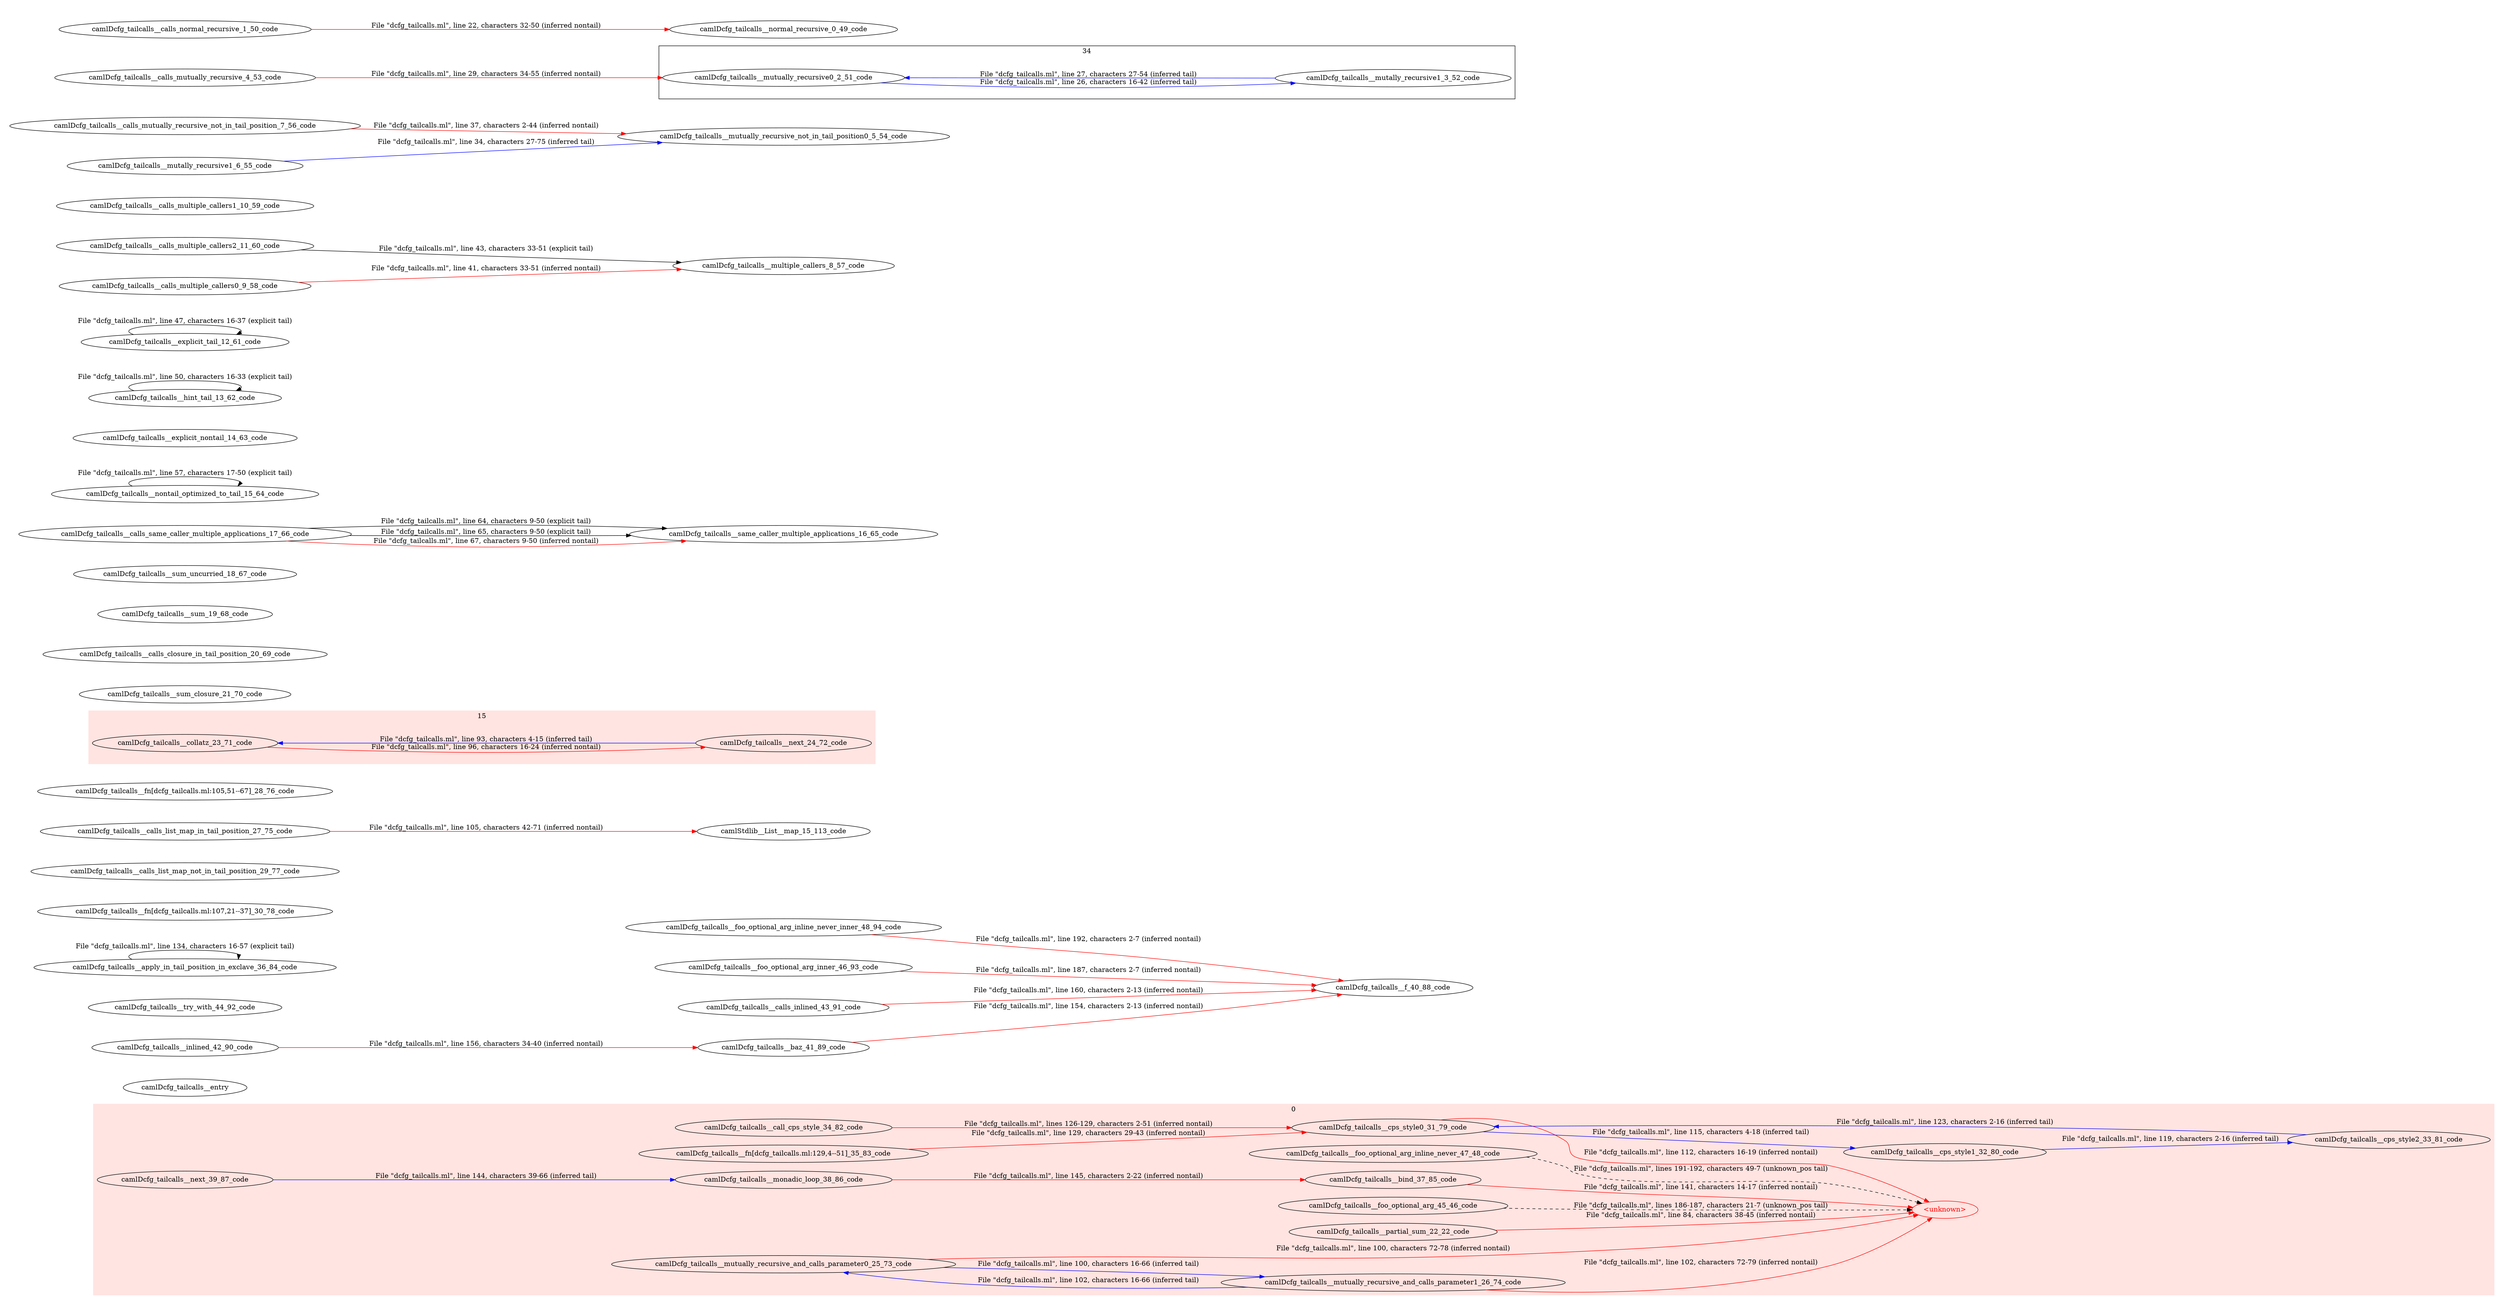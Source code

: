 digraph {
  rankdir=LR

  subgraph cluster_0 {
    label="0"
    color=mistyrose
    style=filled
    32 [label="camlDcfg_tailcalls__cps_style0_31_79_code" color="black" fontcolor="black"]
    32 -> unknown [color="red" style="solid" label="File \"dcfg_tailcalls.ml\", line 112, characters 16-19 (inferred nontail)"]
    32 -> 33 [color="blue" style="solid" label="File \"dcfg_tailcalls.ml\", line 115, characters 4-18 (inferred tail)"]
    33 [label="camlDcfg_tailcalls__cps_style1_32_80_code" color="black" fontcolor="black"]
    33 -> 34 [color="blue" style="solid" label="File \"dcfg_tailcalls.ml\", line 119, characters 2-16 (inferred tail)"]
    49 [label="camlDcfg_tailcalls__foo_optional_arg_inline_never_47_48_code" color="black" fontcolor="black"]
    49 -> unknown [color="black" style="dashed" label="File \"dcfg_tailcalls.ml\", lines 191-192, characters 49-7 (unknown_pos tail)"]
    34 [label="camlDcfg_tailcalls__cps_style2_33_81_code" color="black" fontcolor="black"]
    34 -> 32 [color="blue" style="solid" label="File \"dcfg_tailcalls.ml\", line 123, characters 2-16 (inferred tail)"]
    35 [label="camlDcfg_tailcalls__call_cps_style_34_82_code" color="black" fontcolor="black"]
    35 -> 32 [color="red" style="solid" label="File \"dcfg_tailcalls.ml\", lines 126-129, characters 2-51 (inferred nontail)"]
    36 [label="camlDcfg_tailcalls__fn[dcfg_tailcalls.ml:129,4--51]_35_83_code" color="black" fontcolor="black"]
    36 -> 32 [color="red" style="solid" label="File \"dcfg_tailcalls.ml\", line 129, characters 29-43 (inferred nontail)"]
    22 [label="camlDcfg_tailcalls__partial_sum_22_22_code" color="black" fontcolor="black"]
    22 -> unknown [color="red" style="solid" label="File \"dcfg_tailcalls.ml\", line 84, characters 38-45 (inferred nontail)"]
    38 [label="camlDcfg_tailcalls__bind_37_85_code" color="black" fontcolor="black"]
    38 -> unknown [color="red" style="solid" label="File \"dcfg_tailcalls.ml\", line 141, characters 14-17 (inferred nontail)"]
    39 [label="camlDcfg_tailcalls__monadic_loop_38_86_code" color="black" fontcolor="black"]
    39 -> 38 [color="red" style="solid" label="File \"dcfg_tailcalls.ml\", line 145, characters 2-22 (inferred nontail)"]
    40 [label="camlDcfg_tailcalls__next_39_87_code" color="black" fontcolor="black"]
    40 -> 39 [color="blue" style="solid" label="File \"dcfg_tailcalls.ml\", line 144, characters 39-66 (inferred tail)"]
    25 [label="camlDcfg_tailcalls__mutually_recursive_and_calls_parameter0_25_73_code" color="black" fontcolor="black"]
    25 -> 26 [color="blue" style="solid" label="File \"dcfg_tailcalls.ml\", line 100, characters 16-66 (inferred tail)"]
    25 -> unknown [color="red" style="solid" label="File \"dcfg_tailcalls.ml\", line 100, characters 72-78 (inferred nontail)"]
    26 [label="camlDcfg_tailcalls__mutually_recursive_and_calls_parameter1_26_74_code" color="black" fontcolor="black"]
    26 -> 25 [color="blue" style="solid" label="File \"dcfg_tailcalls.ml\", line 102, characters 16-66 (inferred tail)"]
    26 -> unknown [color="red" style="solid" label="File \"dcfg_tailcalls.ml\", line 102, characters 72-79 (inferred nontail)"]
    unknown [label="<unknown>" color="red" fontcolor="red"]
    47 [label="camlDcfg_tailcalls__foo_optional_arg_45_46_code" color="black" fontcolor="black"]
    47 -> unknown [color="black" style="dashed" label="File \"dcfg_tailcalls.ml\", lines 186-187, characters 21-7 (unknown_pos tail)"]
  }

  subgraph cluster_1 {
    label="1"
    style=invis
    50 [label="camlDcfg_tailcalls__entry" color="black" fontcolor="black"]
  }

  subgraph cluster_2 {
    label="2"
    style=invis
    48 [label="camlDcfg_tailcalls__foo_optional_arg_inline_never_inner_48_94_code" color="black" fontcolor="black"]
  }
  48 -> 41 [color="red" style="solid" label="File \"dcfg_tailcalls.ml\", line 192, characters 2-7 (inferred nontail)"]

  subgraph cluster_3 {
    label="3"
    style=invis
    46 [label="camlDcfg_tailcalls__foo_optional_arg_inner_46_93_code" color="black" fontcolor="black"]
  }
  46 -> 41 [color="red" style="solid" label="File \"dcfg_tailcalls.ml\", line 187, characters 2-7 (inferred nontail)"]

  subgraph cluster_4 {
    label="4"
    style=invis
    45 [label="camlDcfg_tailcalls__try_with_44_92_code" color="black" fontcolor="black"]
  }

  subgraph cluster_5 {
    label="5"
    style=invis
    44 [label="camlDcfg_tailcalls__calls_inlined_43_91_code" color="black" fontcolor="black"]
  }
  44 -> 41 [color="red" style="solid" label="File \"dcfg_tailcalls.ml\", line 160, characters 2-13 (inferred nontail)"]

  subgraph cluster_6 {
    label="6"
    style=invis
    43 [label="camlDcfg_tailcalls__inlined_42_90_code" color="black" fontcolor="black"]
  }
  43 -> 42 [color="red" style="solid" label="File \"dcfg_tailcalls.ml\", line 156, characters 34-40 (inferred nontail)"]

  subgraph cluster_7 {
    label="7"
    style=invis
    42 [label="camlDcfg_tailcalls__baz_41_89_code" color="black" fontcolor="black"]
  }
  42 -> 41 [color="red" style="solid" label="File \"dcfg_tailcalls.ml\", line 154, characters 2-13 (inferred nontail)"]

  subgraph cluster_8 {
    label="8"
    style=invis
    41 [label="camlDcfg_tailcalls__f_40_88_code" color="black" fontcolor="black"]
  }

  subgraph cluster_9 {
    label="9"
    style=invis
    37 [label="camlDcfg_tailcalls__apply_in_tail_position_in_exclave_36_84_code" color="black" fontcolor="black"]
    37 -> 37 [color="black" style="solid" label="File \"dcfg_tailcalls.ml\", line 134, characters 16-57 (explicit tail)"]
  }

  subgraph cluster_10 {
    label="10"
    style=invis
    31 [label="camlDcfg_tailcalls__fn[dcfg_tailcalls.ml:107,21--37]_30_78_code" color="black" fontcolor="black"]
  }

  subgraph cluster_11 {
    label="11"
    style=invis
    30 [label="camlDcfg_tailcalls__calls_list_map_not_in_tail_position_29_77_code" color="black" fontcolor="black"]
  }

  subgraph cluster_12 {
    label="12"
    style=invis
    28 [label="camlDcfg_tailcalls__calls_list_map_in_tail_position_27_75_code" color="black" fontcolor="black"]
  }
  28 -> 29 [color="red" style="solid" label="File \"dcfg_tailcalls.ml\", line 105, characters 42-71 (inferred nontail)"]

  subgraph cluster_13 {
    label="13"
    style=invis
    29 [label="camlStdlib__List__map_15_113_code" color="black" fontcolor="black"]
  }

  subgraph cluster_14 {
    label="14"
    style=invis
    27 [label="camlDcfg_tailcalls__fn[dcfg_tailcalls.ml:105,51--67]_28_76_code" color="black" fontcolor="black"]
  }

  subgraph cluster_15 {
    label="15"
    color=mistyrose
    style=filled
    23 [label="camlDcfg_tailcalls__collatz_23_71_code" color="black" fontcolor="black"]
    23 -> 24 [color="red" style="solid" label="File \"dcfg_tailcalls.ml\", line 96, characters 16-24 (inferred nontail)"]
    24 [label="camlDcfg_tailcalls__next_24_72_code" color="black" fontcolor="black"]
    24 -> 23 [color="blue" style="solid" label="File \"dcfg_tailcalls.ml\", line 93, characters 4-15 (inferred tail)"]
  }

  subgraph cluster_16 {
    label="16"
    style=invis
    21 [label="camlDcfg_tailcalls__sum_closure_21_70_code" color="black" fontcolor="black"]
  }

  subgraph cluster_17 {
    label="17"
    style=invis
    20 [label="camlDcfg_tailcalls__calls_closure_in_tail_position_20_69_code" color="black" fontcolor="black"]
  }

  subgraph cluster_18 {
    label="18"
    style=invis
    19 [label="camlDcfg_tailcalls__sum_19_68_code" color="black" fontcolor="black"]
  }

  subgraph cluster_19 {
    label="19"
    style=invis
    18 [label="camlDcfg_tailcalls__sum_uncurried_18_67_code" color="black" fontcolor="black"]
  }

  subgraph cluster_20 {
    label="20"
    style=invis
    17 [label="camlDcfg_tailcalls__calls_same_caller_multiple_applications_17_66_code" color="black" fontcolor="black"]
  }
  17 -> 16 [color="black" style="solid" label="File \"dcfg_tailcalls.ml\", line 64, characters 9-50 (explicit tail)"]
  17 -> 16 [color="black" style="solid" label="File \"dcfg_tailcalls.ml\", line 65, characters 9-50 (explicit tail)"]
  17 -> 16 [color="red" style="solid" label="File \"dcfg_tailcalls.ml\", line 67, characters 9-50 (inferred nontail)"]

  subgraph cluster_21 {
    label="21"
    style=invis
    16 [label="camlDcfg_tailcalls__same_caller_multiple_applications_16_65_code" color="black" fontcolor="black"]
  }

  subgraph cluster_22 {
    label="22"
    style=invis
    15 [label="camlDcfg_tailcalls__nontail_optimized_to_tail_15_64_code" color="black" fontcolor="black"]
    15 -> 15 [color="black" style="solid" label="File \"dcfg_tailcalls.ml\", line 57, characters 17-50 (explicit tail)"]
  }

  subgraph cluster_23 {
    label="23"
    style=invis
    14 [label="camlDcfg_tailcalls__explicit_nontail_14_63_code" color="black" fontcolor="black"]
  }

  subgraph cluster_24 {
    label="24"
    style=invis
    13 [label="camlDcfg_tailcalls__hint_tail_13_62_code" color="black" fontcolor="black"]
    13 -> 13 [color="black" style="solid" label="File \"dcfg_tailcalls.ml\", line 50, characters 16-33 (explicit tail)"]
  }

  subgraph cluster_25 {
    label="25"
    style=invis
    12 [label="camlDcfg_tailcalls__explicit_tail_12_61_code" color="black" fontcolor="black"]
    12 -> 12 [color="black" style="solid" label="File \"dcfg_tailcalls.ml\", line 47, characters 16-37 (explicit tail)"]
  }

  subgraph cluster_26 {
    label="26"
    style=invis
    11 [label="camlDcfg_tailcalls__calls_multiple_callers2_11_60_code" color="black" fontcolor="black"]
  }
  11 -> 8 [color="black" style="solid" label="File \"dcfg_tailcalls.ml\", line 43, characters 33-51 (explicit tail)"]

  subgraph cluster_27 {
    label="27"
    style=invis
    10 [label="camlDcfg_tailcalls__calls_multiple_callers1_10_59_code" color="black" fontcolor="black"]
  }

  subgraph cluster_28 {
    label="28"
    style=invis
    9 [label="camlDcfg_tailcalls__calls_multiple_callers0_9_58_code" color="black" fontcolor="black"]
  }
  9 -> 8 [color="red" style="solid" label="File \"dcfg_tailcalls.ml\", line 41, characters 33-51 (inferred nontail)"]

  subgraph cluster_29 {
    label="29"
    style=invis
    8 [label="camlDcfg_tailcalls__multiple_callers_8_57_code" color="black" fontcolor="black"]
  }

  subgraph cluster_30 {
    label="30"
    style=invis
    7 [label="camlDcfg_tailcalls__calls_mutually_recursive_not_in_tail_position_7_56_code" color="black" fontcolor="black"]
  }
  7 -> 5 [color="red" style="solid" label="File \"dcfg_tailcalls.ml\", line 37, characters 2-44 (inferred nontail)"]

  subgraph cluster_31 {
    label="31"
    style=invis
    6 [label="camlDcfg_tailcalls__mutally_recursive1_6_55_code" color="black" fontcolor="black"]
  }
  6 -> 5 [color="blue" style="solid" label="File \"dcfg_tailcalls.ml\", line 34, characters 27-75 (inferred tail)"]

  subgraph cluster_32 {
    label="32"
    style=invis
    5 [label="camlDcfg_tailcalls__mutually_recursive_not_in_tail_position0_5_54_code" color="black" fontcolor="black"]
  }

  subgraph cluster_33 {
    label="33"
    style=invis
    4 [label="camlDcfg_tailcalls__calls_mutually_recursive_4_53_code" color="black" fontcolor="black"]
  }
  4 -> 2 [color="red" style="solid" label="File \"dcfg_tailcalls.ml\", line 29, characters 34-55 (inferred nontail)"]

  subgraph cluster_34 {
    label="34"
    2 [label="camlDcfg_tailcalls__mutually_recursive0_2_51_code" color="black" fontcolor="black"]
    2 -> 3 [color="blue" style="solid" label="File \"dcfg_tailcalls.ml\", line 26, characters 16-42 (inferred tail)"]
    3 [label="camlDcfg_tailcalls__mutally_recursive1_3_52_code" color="black" fontcolor="black"]
    3 -> 2 [color="blue" style="solid" label="File \"dcfg_tailcalls.ml\", line 27, characters 27-54 (inferred tail)"]
  }

  subgraph cluster_35 {
    label="35"
    style=invis
    1 [label="camlDcfg_tailcalls__calls_normal_recursive_1_50_code" color="black" fontcolor="black"]
  }
  1 -> 0 [color="red" style="solid" label="File \"dcfg_tailcalls.ml\", line 22, characters 32-50 (inferred nontail)"]

  subgraph cluster_36 {
    label="36"
    style=invis
    0 [label="camlDcfg_tailcalls__normal_recursive_0_49_code" color="black" fontcolor="black"]
  }

}

